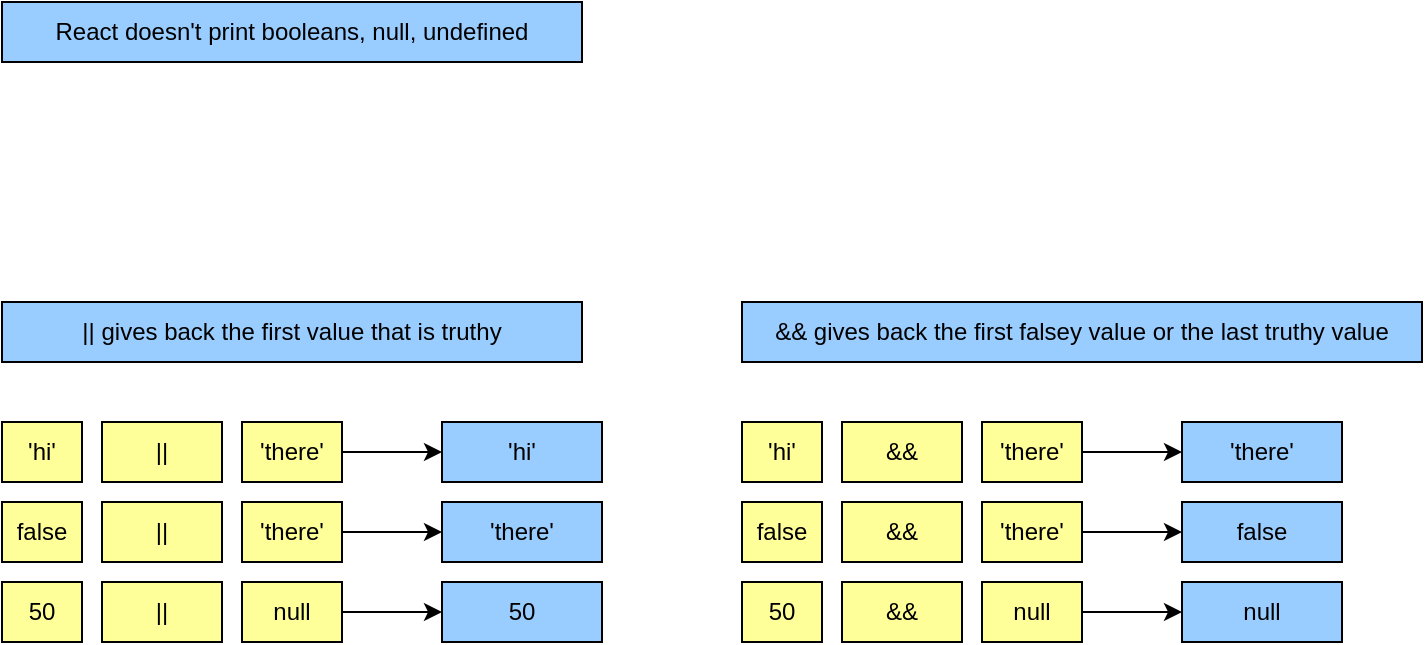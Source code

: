 <mxfile>
    <diagram id="AozATmCQXXhZFtitIglk" name="Page-1">
        <mxGraphModel dx="1234" dy="659" grid="1" gridSize="10" guides="1" tooltips="1" connect="1" arrows="1" fold="1" page="1" pageScale="1" pageWidth="850" pageHeight="1100" math="0" shadow="0">
            <root>
                <mxCell id="0"/>
                <mxCell id="1" parent="0"/>
                <mxCell id="2" value="&lt;font color=&quot;#000000&quot;&gt;|| gives back the first value that is truthy&lt;/font&gt;" style="rounded=0;whiteSpace=wrap;html=1;fontFamily=Helvetica;fontSize=12;fontColor=#FFFFFF;fillColor=#99CCFF;" parent="1" vertex="1">
                    <mxGeometry x="70" y="220" width="290" height="30" as="geometry"/>
                </mxCell>
                <mxCell id="3" value="&lt;font color=&quot;#000000&quot;&gt;&amp;amp;&amp;amp; gives back the first falsey value or the last truthy value&lt;/font&gt;" style="rounded=0;whiteSpace=wrap;html=1;fontFamily=Helvetica;fontSize=12;fontColor=#FFFFFF;fillColor=#99CCFF;" parent="1" vertex="1">
                    <mxGeometry x="440" y="220" width="340" height="30" as="geometry"/>
                </mxCell>
                <mxCell id="5" value="&lt;font color=&quot;#000000&quot;&gt;'hi'&lt;/font&gt;" style="rounded=0;whiteSpace=wrap;html=1;fontFamily=Helvetica;fontSize=12;fontColor=#FFFFFF;fillColor=#FFFF99;" parent="1" vertex="1">
                    <mxGeometry x="70" y="280" width="40" height="30" as="geometry"/>
                </mxCell>
                <mxCell id="6" value="&lt;font color=&quot;#000000&quot;&gt;||&lt;/font&gt;" style="rounded=0;whiteSpace=wrap;html=1;fontFamily=Helvetica;fontSize=12;fontColor=#FFFFFF;fillColor=#FFFF99;" parent="1" vertex="1">
                    <mxGeometry x="120" y="280" width="60" height="30" as="geometry"/>
                </mxCell>
                <mxCell id="10" value="" style="edgeStyle=none;html=1;" parent="1" source="7" target="8" edge="1">
                    <mxGeometry relative="1" as="geometry"/>
                </mxCell>
                <mxCell id="7" value="&lt;font color=&quot;#000000&quot;&gt;'there'&lt;/font&gt;" style="rounded=0;whiteSpace=wrap;html=1;fontFamily=Helvetica;fontSize=12;fontColor=#FFFFFF;fillColor=#FFFF99;" parent="1" vertex="1">
                    <mxGeometry x="190" y="280" width="50" height="30" as="geometry"/>
                </mxCell>
                <mxCell id="8" value="&lt;font color=&quot;#000000&quot;&gt;'hi'&lt;/font&gt;" style="rounded=0;whiteSpace=wrap;html=1;fontFamily=Helvetica;fontSize=12;fontColor=#FFFFFF;fillColor=#99CCFF;" parent="1" vertex="1">
                    <mxGeometry x="290" y="280" width="80" height="30" as="geometry"/>
                </mxCell>
                <mxCell id="11" value="&lt;font color=&quot;#000000&quot;&gt;false&lt;/font&gt;" style="rounded=0;whiteSpace=wrap;html=1;fontFamily=Helvetica;fontSize=12;fontColor=#FFFFFF;fillColor=#FFFF99;" parent="1" vertex="1">
                    <mxGeometry x="70" y="320" width="40" height="30" as="geometry"/>
                </mxCell>
                <mxCell id="12" value="&lt;font color=&quot;#000000&quot;&gt;||&lt;/font&gt;" style="rounded=0;whiteSpace=wrap;html=1;fontFamily=Helvetica;fontSize=12;fontColor=#FFFFFF;fillColor=#FFFF99;" parent="1" vertex="1">
                    <mxGeometry x="120" y="320" width="60" height="30" as="geometry"/>
                </mxCell>
                <mxCell id="13" value="" style="edgeStyle=none;html=1;" parent="1" source="14" target="15" edge="1">
                    <mxGeometry relative="1" as="geometry"/>
                </mxCell>
                <mxCell id="14" value="&lt;font color=&quot;#000000&quot;&gt;'there'&lt;/font&gt;" style="rounded=0;whiteSpace=wrap;html=1;fontFamily=Helvetica;fontSize=12;fontColor=#FFFFFF;fillColor=#FFFF99;" parent="1" vertex="1">
                    <mxGeometry x="190" y="320" width="50" height="30" as="geometry"/>
                </mxCell>
                <mxCell id="15" value="&lt;font color=&quot;#000000&quot;&gt;'there'&lt;/font&gt;" style="rounded=0;whiteSpace=wrap;html=1;fontFamily=Helvetica;fontSize=12;fontColor=#FFFFFF;fillColor=#99CCFF;" parent="1" vertex="1">
                    <mxGeometry x="290" y="320" width="80" height="30" as="geometry"/>
                </mxCell>
                <mxCell id="16" value="&lt;font color=&quot;#000000&quot;&gt;50&lt;/font&gt;" style="rounded=0;whiteSpace=wrap;html=1;fontFamily=Helvetica;fontSize=12;fontColor=#FFFFFF;fillColor=#FFFF99;" parent="1" vertex="1">
                    <mxGeometry x="70" y="360" width="40" height="30" as="geometry"/>
                </mxCell>
                <mxCell id="17" value="&lt;font color=&quot;#000000&quot;&gt;||&lt;/font&gt;" style="rounded=0;whiteSpace=wrap;html=1;fontFamily=Helvetica;fontSize=12;fontColor=#FFFFFF;fillColor=#FFFF99;" parent="1" vertex="1">
                    <mxGeometry x="120" y="360" width="60" height="30" as="geometry"/>
                </mxCell>
                <mxCell id="18" value="" style="edgeStyle=none;html=1;" parent="1" source="19" target="20" edge="1">
                    <mxGeometry relative="1" as="geometry"/>
                </mxCell>
                <mxCell id="19" value="&lt;font color=&quot;#000000&quot;&gt;null&lt;/font&gt;" style="rounded=0;whiteSpace=wrap;html=1;fontFamily=Helvetica;fontSize=12;fontColor=#FFFFFF;fillColor=#FFFF99;" parent="1" vertex="1">
                    <mxGeometry x="190" y="360" width="50" height="30" as="geometry"/>
                </mxCell>
                <mxCell id="20" value="&lt;font color=&quot;#000000&quot;&gt;50&lt;/font&gt;" style="rounded=0;whiteSpace=wrap;html=1;fontFamily=Helvetica;fontSize=12;fontColor=#FFFFFF;fillColor=#99CCFF;" parent="1" vertex="1">
                    <mxGeometry x="290" y="360" width="80" height="30" as="geometry"/>
                </mxCell>
                <mxCell id="21" value="&lt;font color=&quot;#000000&quot;&gt;'hi'&lt;/font&gt;" style="rounded=0;whiteSpace=wrap;html=1;fontFamily=Helvetica;fontSize=12;fontColor=#FFFFFF;fillColor=#FFFF99;" parent="1" vertex="1">
                    <mxGeometry x="440" y="280" width="40" height="30" as="geometry"/>
                </mxCell>
                <mxCell id="22" value="&lt;font color=&quot;#000000&quot;&gt;&amp;amp;&amp;amp;&lt;/font&gt;" style="rounded=0;whiteSpace=wrap;html=1;fontFamily=Helvetica;fontSize=12;fontColor=#FFFFFF;fillColor=#FFFF99;" parent="1" vertex="1">
                    <mxGeometry x="490" y="280" width="60" height="30" as="geometry"/>
                </mxCell>
                <mxCell id="23" value="" style="edgeStyle=none;html=1;" parent="1" source="24" target="25" edge="1">
                    <mxGeometry relative="1" as="geometry"/>
                </mxCell>
                <mxCell id="24" value="&lt;font color=&quot;#000000&quot;&gt;'there'&lt;/font&gt;" style="rounded=0;whiteSpace=wrap;html=1;fontFamily=Helvetica;fontSize=12;fontColor=#FFFFFF;fillColor=#FFFF99;" parent="1" vertex="1">
                    <mxGeometry x="560" y="280" width="50" height="30" as="geometry"/>
                </mxCell>
                <mxCell id="25" value="&lt;font color=&quot;#000000&quot;&gt;'there'&lt;/font&gt;" style="rounded=0;whiteSpace=wrap;html=1;fontFamily=Helvetica;fontSize=12;fontColor=#FFFFFF;fillColor=#99CCFF;" parent="1" vertex="1">
                    <mxGeometry x="660" y="280" width="80" height="30" as="geometry"/>
                </mxCell>
                <mxCell id="26" value="&lt;font color=&quot;#000000&quot;&gt;false&lt;/font&gt;" style="rounded=0;whiteSpace=wrap;html=1;fontFamily=Helvetica;fontSize=12;fontColor=#FFFFFF;fillColor=#FFFF99;" parent="1" vertex="1">
                    <mxGeometry x="440" y="320" width="40" height="30" as="geometry"/>
                </mxCell>
                <mxCell id="27" value="&lt;font color=&quot;#000000&quot;&gt;&amp;amp;&amp;amp;&lt;/font&gt;" style="rounded=0;whiteSpace=wrap;html=1;fontFamily=Helvetica;fontSize=12;fontColor=#FFFFFF;fillColor=#FFFF99;" parent="1" vertex="1">
                    <mxGeometry x="490" y="320" width="60" height="30" as="geometry"/>
                </mxCell>
                <mxCell id="28" value="" style="edgeStyle=none;html=1;" parent="1" source="29" target="30" edge="1">
                    <mxGeometry relative="1" as="geometry"/>
                </mxCell>
                <mxCell id="29" value="&lt;font color=&quot;#000000&quot;&gt;'there'&lt;/font&gt;" style="rounded=0;whiteSpace=wrap;html=1;fontFamily=Helvetica;fontSize=12;fontColor=#FFFFFF;fillColor=#FFFF99;" parent="1" vertex="1">
                    <mxGeometry x="560" y="320" width="50" height="30" as="geometry"/>
                </mxCell>
                <mxCell id="30" value="&lt;font color=&quot;#000000&quot;&gt;false&lt;/font&gt;" style="rounded=0;whiteSpace=wrap;html=1;fontFamily=Helvetica;fontSize=12;fontColor=#FFFFFF;fillColor=#99CCFF;" parent="1" vertex="1">
                    <mxGeometry x="660" y="320" width="80" height="30" as="geometry"/>
                </mxCell>
                <mxCell id="37" value="&lt;font color=&quot;#000000&quot;&gt;50&lt;/font&gt;" style="rounded=0;whiteSpace=wrap;html=1;fontFamily=Helvetica;fontSize=12;fontColor=#FFFFFF;fillColor=#FFFF99;" parent="1" vertex="1">
                    <mxGeometry x="440" y="360" width="40" height="30" as="geometry"/>
                </mxCell>
                <mxCell id="38" value="&lt;font color=&quot;#000000&quot;&gt;&amp;amp;&amp;amp;&lt;/font&gt;" style="rounded=0;whiteSpace=wrap;html=1;fontFamily=Helvetica;fontSize=12;fontColor=#FFFFFF;fillColor=#FFFF99;" parent="1" vertex="1">
                    <mxGeometry x="490" y="360" width="60" height="30" as="geometry"/>
                </mxCell>
                <mxCell id="39" value="" style="edgeStyle=none;html=1;" parent="1" source="40" target="41" edge="1">
                    <mxGeometry relative="1" as="geometry"/>
                </mxCell>
                <mxCell id="40" value="&lt;font color=&quot;#000000&quot;&gt;null&lt;/font&gt;" style="rounded=0;whiteSpace=wrap;html=1;fontFamily=Helvetica;fontSize=12;fontColor=#FFFFFF;fillColor=#FFFF99;" parent="1" vertex="1">
                    <mxGeometry x="560" y="360" width="50" height="30" as="geometry"/>
                </mxCell>
                <mxCell id="41" value="&lt;font color=&quot;#000000&quot;&gt;null&lt;/font&gt;" style="rounded=0;whiteSpace=wrap;html=1;fontFamily=Helvetica;fontSize=12;fontColor=#FFFFFF;fillColor=#99CCFF;" parent="1" vertex="1">
                    <mxGeometry x="660" y="360" width="80" height="30" as="geometry"/>
                </mxCell>
                <mxCell id="42" value="&lt;font color=&quot;#000000&quot;&gt;React doesn't print booleans, null, undefined&lt;/font&gt;" style="rounded=0;whiteSpace=wrap;html=1;fontFamily=Helvetica;fontSize=12;fontColor=#FFFFFF;fillColor=#99CCFF;" vertex="1" parent="1">
                    <mxGeometry x="70" y="70" width="290" height="30" as="geometry"/>
                </mxCell>
            </root>
        </mxGraphModel>
    </diagram>
</mxfile>